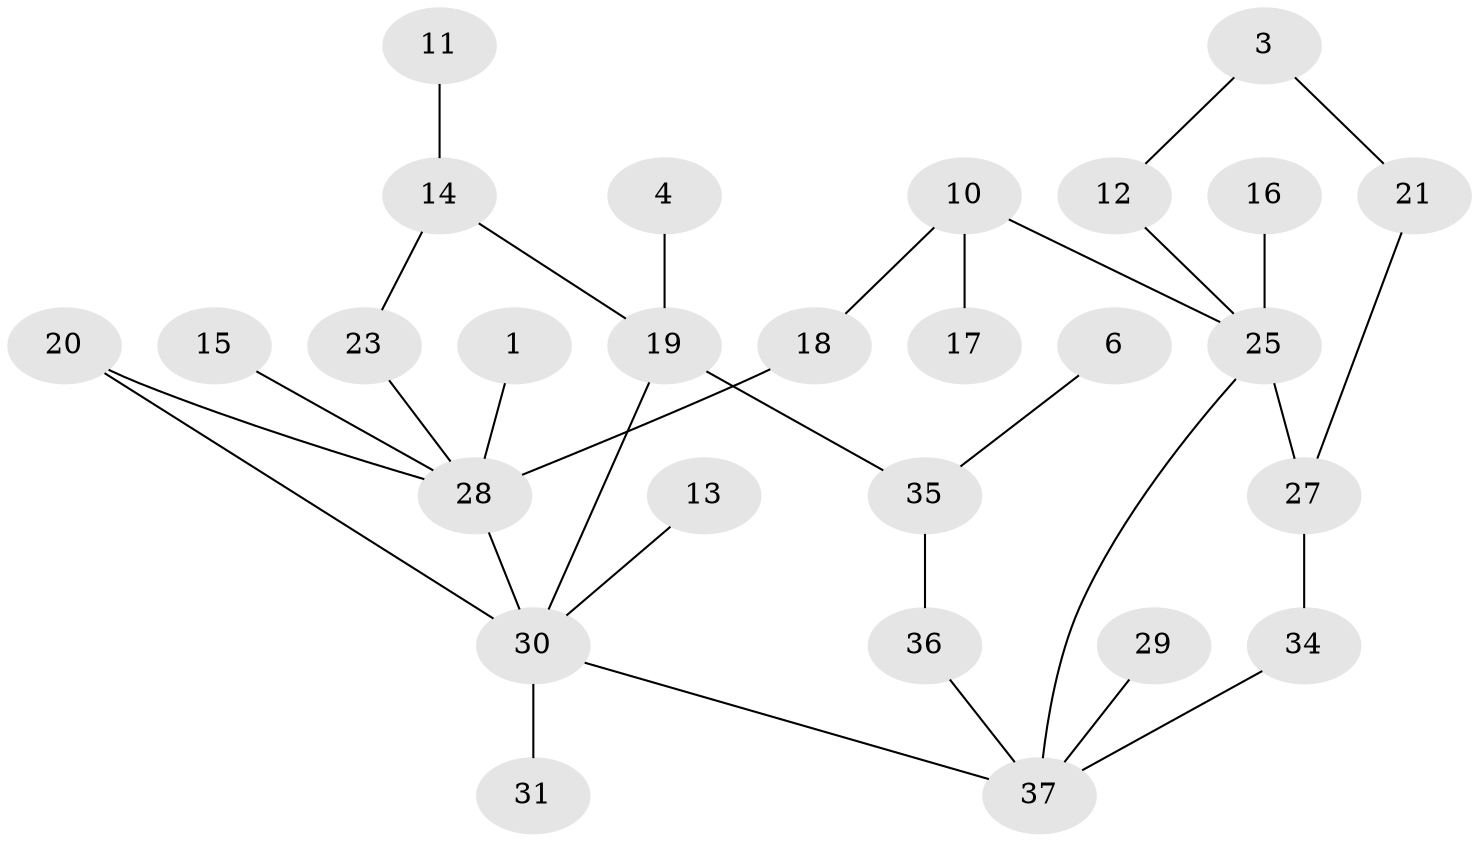 // original degree distribution, {1: 0.2876712328767123, 2: 0.3287671232876712, 4: 0.0958904109589041, 3: 0.1506849315068493, 0: 0.1095890410958904, 5: 0.0273972602739726}
// Generated by graph-tools (version 1.1) at 2025/25/03/09/25 03:25:14]
// undirected, 27 vertices, 32 edges
graph export_dot {
graph [start="1"]
  node [color=gray90,style=filled];
  1;
  3;
  4;
  6;
  10;
  11;
  12;
  13;
  14;
  15;
  16;
  17;
  18;
  19;
  20;
  21;
  23;
  25;
  27;
  28;
  29;
  30;
  31;
  34;
  35;
  36;
  37;
  1 -- 28 [weight=1.0];
  3 -- 12 [weight=1.0];
  3 -- 21 [weight=1.0];
  4 -- 19 [weight=1.0];
  6 -- 35 [weight=1.0];
  10 -- 17 [weight=1.0];
  10 -- 18 [weight=1.0];
  10 -- 25 [weight=1.0];
  11 -- 14 [weight=1.0];
  12 -- 25 [weight=1.0];
  13 -- 30 [weight=1.0];
  14 -- 19 [weight=1.0];
  14 -- 23 [weight=1.0];
  15 -- 28 [weight=1.0];
  16 -- 25 [weight=1.0];
  18 -- 28 [weight=1.0];
  19 -- 30 [weight=1.0];
  19 -- 35 [weight=1.0];
  20 -- 28 [weight=1.0];
  20 -- 30 [weight=1.0];
  21 -- 27 [weight=1.0];
  23 -- 28 [weight=1.0];
  25 -- 27 [weight=1.0];
  25 -- 37 [weight=1.0];
  27 -- 34 [weight=2.0];
  28 -- 30 [weight=2.0];
  29 -- 37 [weight=1.0];
  30 -- 31 [weight=1.0];
  30 -- 37 [weight=1.0];
  34 -- 37 [weight=1.0];
  35 -- 36 [weight=1.0];
  36 -- 37 [weight=1.0];
}
